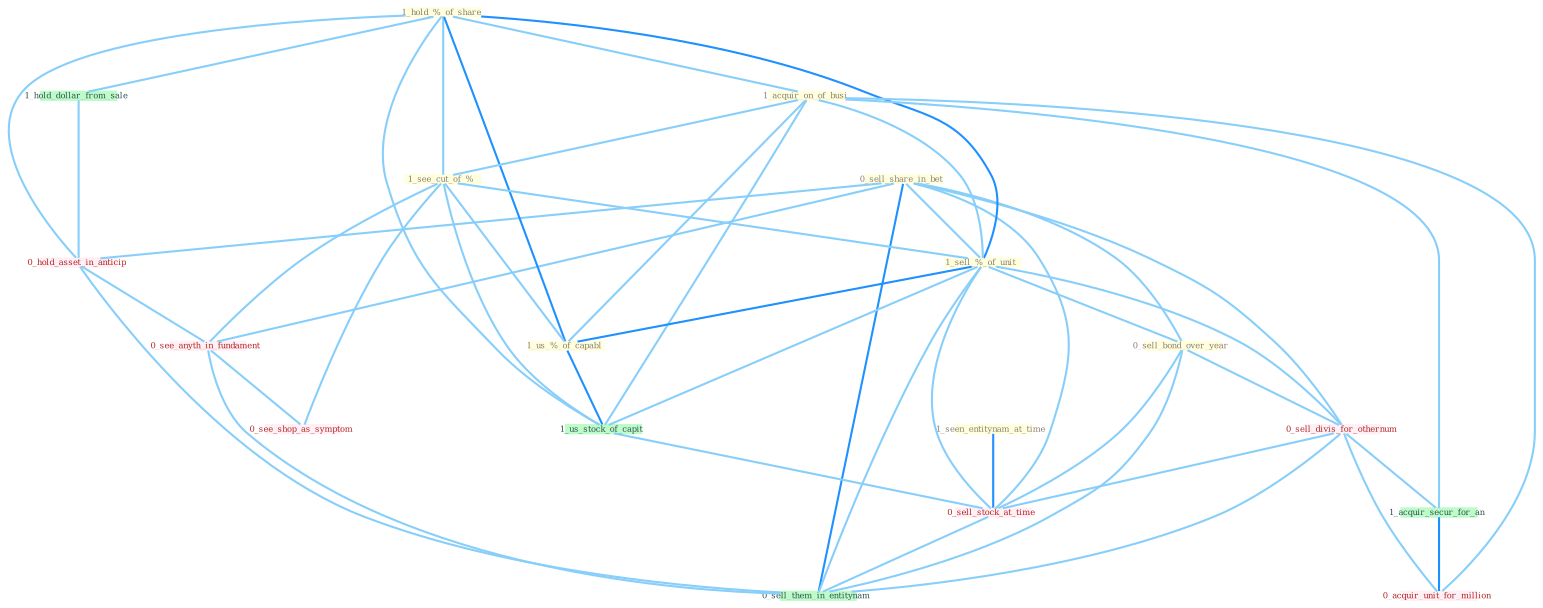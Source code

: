 Graph G{ 
    node
    [shape=polygon,style=filled,width=.5,height=.06,color="#BDFCC9",fixedsize=true,fontsize=4,
    fontcolor="#2f4f4f"];
    {node
    [color="#ffffe0", fontcolor="#8b7d6b"] "0_sell_share_in_bet " "1_hold_%_of_share " "1_acquir_on_of_busi " "1_see_cut_of_% " "1_sell_%_of_unit " "1_seen_entitynam_at_time " "1_us_%_of_capabl " "0_sell_bond_over_year "}
{node [color="#fff0f5", fontcolor="#b22222"] "0_sell_divis_for_othernum " "0_hold_asset_in_anticip " "0_sell_stock_at_time " "0_see_anyth_in_fundament " "0_acquir_unit_for_million " "0_see_shop_as_symptom "}
edge [color="#B0E2FF"];

	"0_sell_share_in_bet " -- "1_sell_%_of_unit " [w="1", color="#87cefa" ];
	"0_sell_share_in_bet " -- "0_sell_bond_over_year " [w="1", color="#87cefa" ];
	"0_sell_share_in_bet " -- "0_sell_divis_for_othernum " [w="1", color="#87cefa" ];
	"0_sell_share_in_bet " -- "0_hold_asset_in_anticip " [w="1", color="#87cefa" ];
	"0_sell_share_in_bet " -- "0_sell_stock_at_time " [w="1", color="#87cefa" ];
	"0_sell_share_in_bet " -- "0_see_anyth_in_fundament " [w="1", color="#87cefa" ];
	"0_sell_share_in_bet " -- "0_sell_them_in_entitynam " [w="2", color="#1e90ff" , len=0.8];
	"1_hold_%_of_share " -- "1_acquir_on_of_busi " [w="1", color="#87cefa" ];
	"1_hold_%_of_share " -- "1_see_cut_of_% " [w="1", color="#87cefa" ];
	"1_hold_%_of_share " -- "1_sell_%_of_unit " [w="2", color="#1e90ff" , len=0.8];
	"1_hold_%_of_share " -- "1_us_%_of_capabl " [w="2", color="#1e90ff" , len=0.8];
	"1_hold_%_of_share " -- "1_us_stock_of_capit " [w="1", color="#87cefa" ];
	"1_hold_%_of_share " -- "1_hold_dollar_from_sale " [w="1", color="#87cefa" ];
	"1_hold_%_of_share " -- "0_hold_asset_in_anticip " [w="1", color="#87cefa" ];
	"1_acquir_on_of_busi " -- "1_see_cut_of_% " [w="1", color="#87cefa" ];
	"1_acquir_on_of_busi " -- "1_sell_%_of_unit " [w="1", color="#87cefa" ];
	"1_acquir_on_of_busi " -- "1_us_%_of_capabl " [w="1", color="#87cefa" ];
	"1_acquir_on_of_busi " -- "1_acquir_secur_for_an " [w="1", color="#87cefa" ];
	"1_acquir_on_of_busi " -- "1_us_stock_of_capit " [w="1", color="#87cefa" ];
	"1_acquir_on_of_busi " -- "0_acquir_unit_for_million " [w="1", color="#87cefa" ];
	"1_see_cut_of_% " -- "1_sell_%_of_unit " [w="1", color="#87cefa" ];
	"1_see_cut_of_% " -- "1_us_%_of_capabl " [w="1", color="#87cefa" ];
	"1_see_cut_of_% " -- "1_us_stock_of_capit " [w="1", color="#87cefa" ];
	"1_see_cut_of_% " -- "0_see_anyth_in_fundament " [w="1", color="#87cefa" ];
	"1_see_cut_of_% " -- "0_see_shop_as_symptom " [w="1", color="#87cefa" ];
	"1_sell_%_of_unit " -- "1_us_%_of_capabl " [w="2", color="#1e90ff" , len=0.8];
	"1_sell_%_of_unit " -- "0_sell_bond_over_year " [w="1", color="#87cefa" ];
	"1_sell_%_of_unit " -- "0_sell_divis_for_othernum " [w="1", color="#87cefa" ];
	"1_sell_%_of_unit " -- "1_us_stock_of_capit " [w="1", color="#87cefa" ];
	"1_sell_%_of_unit " -- "0_sell_stock_at_time " [w="1", color="#87cefa" ];
	"1_sell_%_of_unit " -- "0_sell_them_in_entitynam " [w="1", color="#87cefa" ];
	"1_seen_entitynam_at_time " -- "0_sell_stock_at_time " [w="2", color="#1e90ff" , len=0.8];
	"1_us_%_of_capabl " -- "1_us_stock_of_capit " [w="2", color="#1e90ff" , len=0.8];
	"0_sell_bond_over_year " -- "0_sell_divis_for_othernum " [w="1", color="#87cefa" ];
	"0_sell_bond_over_year " -- "0_sell_stock_at_time " [w="1", color="#87cefa" ];
	"0_sell_bond_over_year " -- "0_sell_them_in_entitynam " [w="1", color="#87cefa" ];
	"0_sell_divis_for_othernum " -- "1_acquir_secur_for_an " [w="1", color="#87cefa" ];
	"0_sell_divis_for_othernum " -- "0_sell_stock_at_time " [w="1", color="#87cefa" ];
	"0_sell_divis_for_othernum " -- "0_acquir_unit_for_million " [w="1", color="#87cefa" ];
	"0_sell_divis_for_othernum " -- "0_sell_them_in_entitynam " [w="1", color="#87cefa" ];
	"1_acquir_secur_for_an " -- "0_acquir_unit_for_million " [w="2", color="#1e90ff" , len=0.8];
	"1_us_stock_of_capit " -- "0_sell_stock_at_time " [w="1", color="#87cefa" ];
	"1_hold_dollar_from_sale " -- "0_hold_asset_in_anticip " [w="1", color="#87cefa" ];
	"0_hold_asset_in_anticip " -- "0_see_anyth_in_fundament " [w="1", color="#87cefa" ];
	"0_hold_asset_in_anticip " -- "0_sell_them_in_entitynam " [w="1", color="#87cefa" ];
	"0_sell_stock_at_time " -- "0_sell_them_in_entitynam " [w="1", color="#87cefa" ];
	"0_see_anyth_in_fundament " -- "0_see_shop_as_symptom " [w="1", color="#87cefa" ];
	"0_see_anyth_in_fundament " -- "0_sell_them_in_entitynam " [w="1", color="#87cefa" ];
}